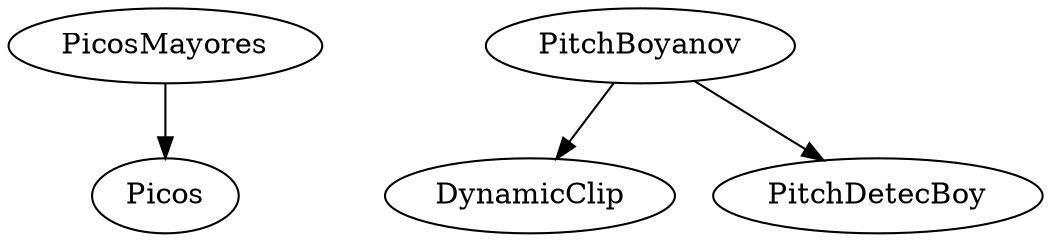 /* Created by mdot for Matlab */
digraph m2html {
  PicosMayores -> Picos;
  PitchBoyanov -> DynamicClip;
  PitchBoyanov -> PitchDetecBoy;

  DynamicClip [URL="DynamicClip.html"];
  Picos [URL="Picos.html"];
  PicosMayores [URL="PicosMayores.html"];
  PitchBoyanov [URL="PitchBoyanov.html"];
  PitchDetecBoy [URL="PitchDetecBoy.html"];
}